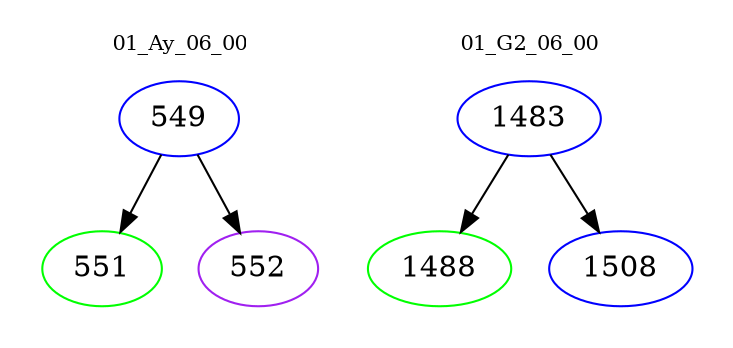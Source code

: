 digraph{
subgraph cluster_0 {
color = white
label = "01_Ay_06_00";
fontsize=10;
T0_549 [label="549", color="blue"]
T0_549 -> T0_551 [color="black"]
T0_551 [label="551", color="green"]
T0_549 -> T0_552 [color="black"]
T0_552 [label="552", color="purple"]
}
subgraph cluster_1 {
color = white
label = "01_G2_06_00";
fontsize=10;
T1_1483 [label="1483", color="blue"]
T1_1483 -> T1_1488 [color="black"]
T1_1488 [label="1488", color="green"]
T1_1483 -> T1_1508 [color="black"]
T1_1508 [label="1508", color="blue"]
}
}
